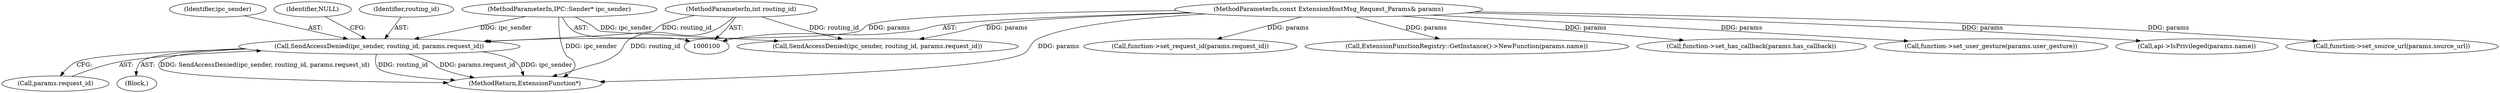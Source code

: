 digraph "0_Chrome_f335421145bb7f82c60fb9d61babcd6ce2e4b21e@pointer" {
"1000148" [label="(Call,SendAccessDenied(ipc_sender, routing_id, params.request_id))"];
"1000107" [label="(MethodParameterIn,IPC::Sender* ipc_sender)"];
"1000109" [label="(MethodParameterIn,int routing_id)"];
"1000101" [label="(MethodParameterIn,const ExtensionHostMsg_Request_Params& params)"];
"1000172" [label="(Call,function->set_request_id(params.request_id))"];
"1000159" [label="(Call,ExtensionFunctionRegistry::GetInstance()->NewFunction(params.name))"];
"1000107" [label="(MethodParameterIn,IPC::Sender* ipc_sender)"];
"1000149" [label="(Identifier,ipc_sender)"];
"1000101" [label="(MethodParameterIn,const ExtensionHostMsg_Request_Params& params)"];
"1000155" [label="(Identifier,NULL)"];
"1000148" [label="(Call,SendAccessDenied(ipc_sender, routing_id, params.request_id))"];
"1000119" [label="(Call,SendAccessDenied(ipc_sender, routing_id, params.request_id))"];
"1000109" [label="(MethodParameterIn,int routing_id)"];
"1000176" [label="(Call,function->set_has_callback(params.has_callback))"];
"1000151" [label="(Call,params.request_id)"];
"1000180" [label="(Call,function->set_user_gesture(params.user_gesture))"];
"1000150" [label="(Identifier,routing_id)"];
"1000129" [label="(Call,api->IsPrivileged(params.name))"];
"1000199" [label="(MethodReturn,ExtensionFunction*)"];
"1000168" [label="(Call,function->set_source_url(params.source_url))"];
"1000137" [label="(Block,)"];
"1000148" -> "1000137"  [label="AST: "];
"1000148" -> "1000151"  [label="CFG: "];
"1000149" -> "1000148"  [label="AST: "];
"1000150" -> "1000148"  [label="AST: "];
"1000151" -> "1000148"  [label="AST: "];
"1000155" -> "1000148"  [label="CFG: "];
"1000148" -> "1000199"  [label="DDG: params.request_id"];
"1000148" -> "1000199"  [label="DDG: ipc_sender"];
"1000148" -> "1000199"  [label="DDG: SendAccessDenied(ipc_sender, routing_id, params.request_id)"];
"1000148" -> "1000199"  [label="DDG: routing_id"];
"1000107" -> "1000148"  [label="DDG: ipc_sender"];
"1000109" -> "1000148"  [label="DDG: routing_id"];
"1000101" -> "1000148"  [label="DDG: params"];
"1000107" -> "1000100"  [label="AST: "];
"1000107" -> "1000199"  [label="DDG: ipc_sender"];
"1000107" -> "1000119"  [label="DDG: ipc_sender"];
"1000109" -> "1000100"  [label="AST: "];
"1000109" -> "1000199"  [label="DDG: routing_id"];
"1000109" -> "1000119"  [label="DDG: routing_id"];
"1000101" -> "1000100"  [label="AST: "];
"1000101" -> "1000199"  [label="DDG: params"];
"1000101" -> "1000119"  [label="DDG: params"];
"1000101" -> "1000129"  [label="DDG: params"];
"1000101" -> "1000159"  [label="DDG: params"];
"1000101" -> "1000168"  [label="DDG: params"];
"1000101" -> "1000172"  [label="DDG: params"];
"1000101" -> "1000176"  [label="DDG: params"];
"1000101" -> "1000180"  [label="DDG: params"];
}
